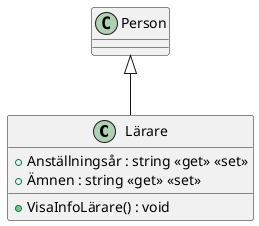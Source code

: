 @startuml
class Lärare {
    + Anställningsår : string <<get>> <<set>>
    + Ämnen : string <<get>> <<set>>
    + VisaInfoLärare() : void
}
Person <|-- Lärare
@enduml

